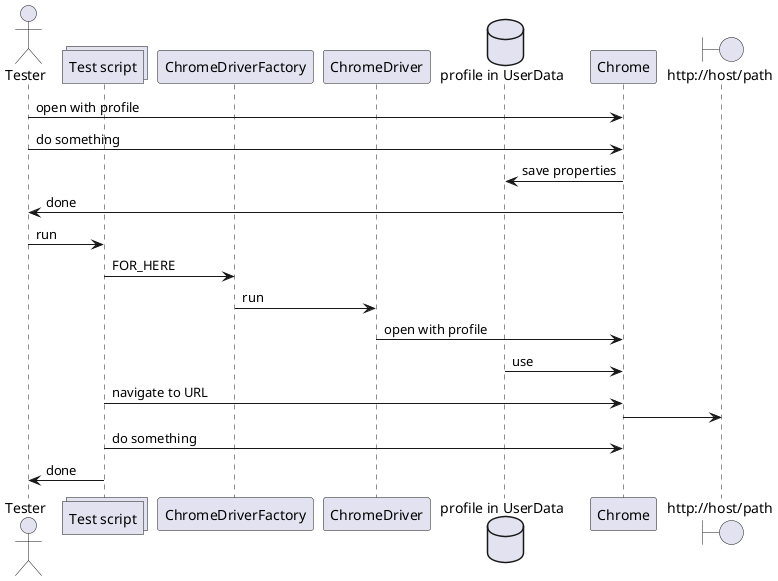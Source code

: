 @startuml sequence
actor       "Tester"              as tester
collections "Test script"         as script
participant "ChromeDriverFactory" as cdf
participant ChromeDriver          as driver
database    "profile in UserData" as userdata
'database    "temp dir"            as tempdir
participant Chrome                as chrome
boundary "http://host/path" as site
tester   -> chrome     : open with profile
tester   -> chrome     : do something
chrome   -> userdata   : save properties
chrome   -> tester     : done

tester   -> script     : run
script   -> cdf        : FOR_HERE
cdf      -> driver     : run
driver   -> chrome     : open with profile
userdata -> chrome     : use
script   -> chrome     : navigate to URL
chrome   -> site
script   -> chrome     : do something
script   -> tester     : done
/'
tester   -> script     : run
script   -> cdf        : TO_GO
cdf      -> userdata   : make copy
userdata -> tempdir    : copy
cdf      -> driver     : run
driver   -> chrome     : open with profile
tempdir  -> chrome     : use
script   -> chrome     : navigate to URL
chrome   -> site
script   -> chrome     : do something
script   -> tester     : done
 '/
@enduml